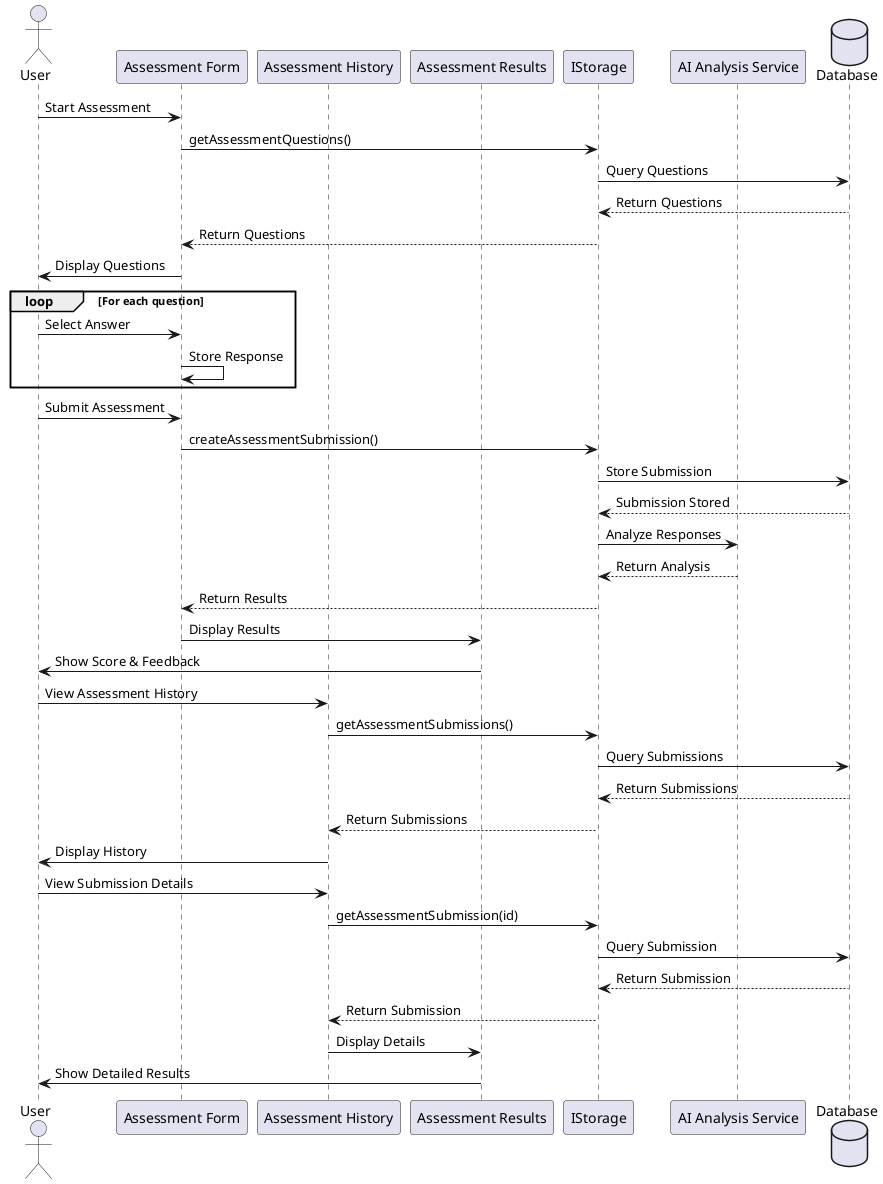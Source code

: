 @startuml Assessment Subsystem Sequence Diagram

actor User
participant "Assessment Form" as form
participant "Assessment History" as history
participant "Assessment Results" as results
participant "IStorage" as storage
participant "AI Analysis Service" as aiService
database "Database" as db

' Start Assessment Flow
User -> form: Start Assessment
form -> storage: getAssessmentQuestions()
storage -> db: Query Questions
db --> storage: Return Questions
storage --> form: Return Questions
form -> User: Display Questions

loop For each question
    User -> form: Select Answer
    form -> form: Store Response
end

User -> form: Submit Assessment
form -> storage: createAssessmentSubmission()
storage -> db: Store Submission
db --> storage: Submission Stored
storage -> aiService: Analyze Responses
aiService --> storage: Return Analysis
storage --> form: Return Results
form -> results: Display Results
results -> User: Show Score & Feedback

' View History Flow
User -> history: View Assessment History
history -> storage: getAssessmentSubmissions()
storage -> db: Query Submissions
db --> storage: Return Submissions
storage --> history: Return Submissions
history -> User: Display History

' View Details Flow
User -> history: View Submission Details
history -> storage: getAssessmentSubmission(id)
storage -> db: Query Submission
db --> storage: Return Submission
storage --> history: Return Submission
history -> results: Display Details
results -> User: Show Detailed Results

@enduml